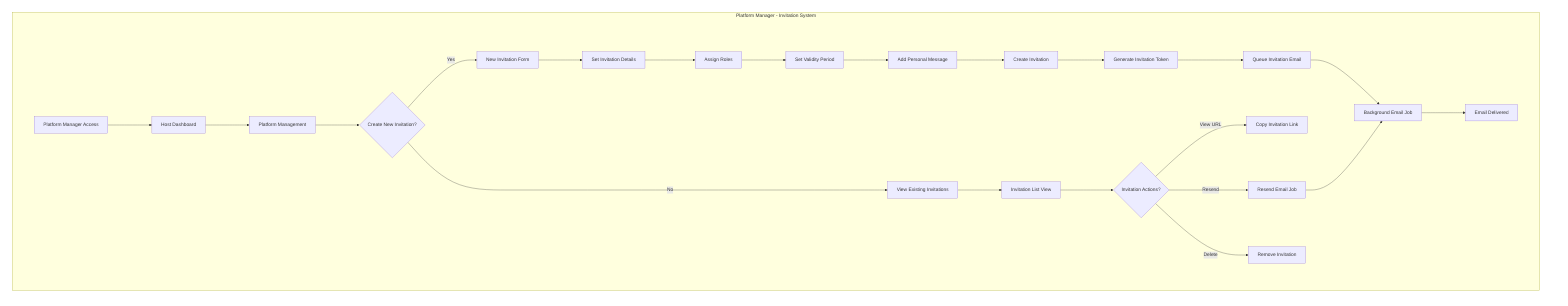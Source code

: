 %%{init: {"flowchart": {"diagramPadding": 40, "nodeSpacing": 160, "rankSpacing": 120}}}%%
graph TD
  subgraph "Platform Manager - Invitation System"
    PM1[Platform Manager Access] --> PM2[Host Dashboard]
    PM2 --> PM3[Platform Management]
    PM3 --> PM4{Create New Invitation?}
    PM4 -->|Yes| PM5[New Invitation Form]
    PM4 -->|No| PM6[View Existing Invitations]
    PM5 --> PM7[Set Invitation Details]
    PM7 --> PM8[Assign Roles]
    PM8 --> PM9[Set Validity Period]
    PM9 --> PM10[Add Personal Message]
    PM10 --> PM11[Create Invitation]
    PM11 --> PM12[Generate Invitation Token]
    PM12 --> PM13[Queue Invitation Email]
    PM13 --> PM14[Background Email Job]
    PM14 --> PM15[Email Delivered]
    PM6 --> PM16[Invitation List View]
    PM16 --> PM17{Invitation Actions?}
    PM17 -->|View URL| PM18[Copy Invitation Link]
    PM17 -->|Resend| PM19[Resend Email Job]
    PM17 -->|Delete| PM20[Remove Invitation]
    PM19 --> PM14
  end